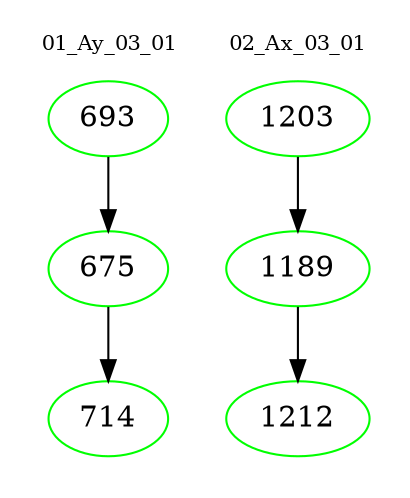 digraph{
subgraph cluster_0 {
color = white
label = "01_Ay_03_01";
fontsize=10;
T0_693 [label="693", color="green"]
T0_693 -> T0_675 [color="black"]
T0_675 [label="675", color="green"]
T0_675 -> T0_714 [color="black"]
T0_714 [label="714", color="green"]
}
subgraph cluster_1 {
color = white
label = "02_Ax_03_01";
fontsize=10;
T1_1203 [label="1203", color="green"]
T1_1203 -> T1_1189 [color="black"]
T1_1189 [label="1189", color="green"]
T1_1189 -> T1_1212 [color="black"]
T1_1212 [label="1212", color="green"]
}
}
